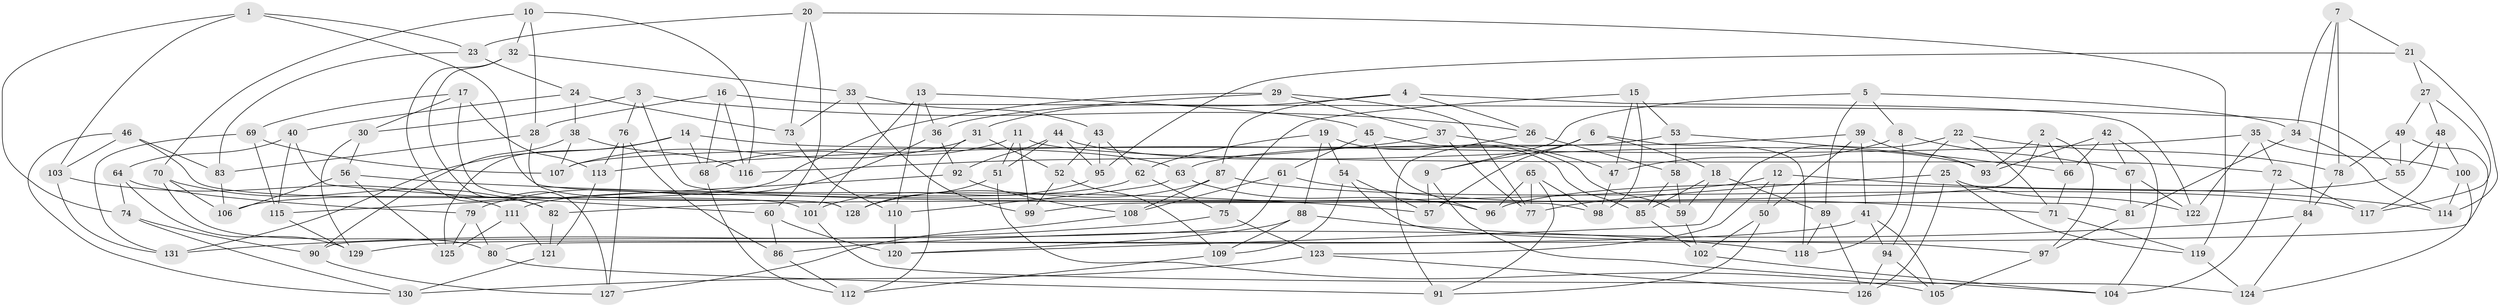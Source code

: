 // coarse degree distribution, {6: 0.42424242424242425, 4: 0.21212121212121213, 5: 0.24242424242424243, 3: 0.045454545454545456, 8: 0.030303030303030304, 7: 0.045454545454545456}
// Generated by graph-tools (version 1.1) at 2025/38/03/04/25 23:38:20]
// undirected, 131 vertices, 262 edges
graph export_dot {
  node [color=gray90,style=filled];
  1;
  2;
  3;
  4;
  5;
  6;
  7;
  8;
  9;
  10;
  11;
  12;
  13;
  14;
  15;
  16;
  17;
  18;
  19;
  20;
  21;
  22;
  23;
  24;
  25;
  26;
  27;
  28;
  29;
  30;
  31;
  32;
  33;
  34;
  35;
  36;
  37;
  38;
  39;
  40;
  41;
  42;
  43;
  44;
  45;
  46;
  47;
  48;
  49;
  50;
  51;
  52;
  53;
  54;
  55;
  56;
  57;
  58;
  59;
  60;
  61;
  62;
  63;
  64;
  65;
  66;
  67;
  68;
  69;
  70;
  71;
  72;
  73;
  74;
  75;
  76;
  77;
  78;
  79;
  80;
  81;
  82;
  83;
  84;
  85;
  86;
  87;
  88;
  89;
  90;
  91;
  92;
  93;
  94;
  95;
  96;
  97;
  98;
  99;
  100;
  101;
  102;
  103;
  104;
  105;
  106;
  107;
  108;
  109;
  110;
  111;
  112;
  113;
  114;
  115;
  116;
  117;
  118;
  119;
  120;
  121;
  122;
  123;
  124;
  125;
  126;
  127;
  128;
  129;
  130;
  131;
  1 -- 81;
  1 -- 23;
  1 -- 74;
  1 -- 103;
  2 -- 93;
  2 -- 66;
  2 -- 97;
  2 -- 99;
  3 -- 98;
  3 -- 30;
  3 -- 26;
  3 -- 76;
  4 -- 31;
  4 -- 26;
  4 -- 122;
  4 -- 87;
  5 -- 8;
  5 -- 34;
  5 -- 89;
  5 -- 9;
  6 -- 18;
  6 -- 118;
  6 -- 9;
  6 -- 57;
  7 -- 34;
  7 -- 21;
  7 -- 78;
  7 -- 84;
  8 -- 47;
  8 -- 67;
  8 -- 118;
  9 -- 57;
  9 -- 104;
  10 -- 28;
  10 -- 70;
  10 -- 116;
  10 -- 32;
  11 -- 99;
  11 -- 51;
  11 -- 68;
  11 -- 72;
  12 -- 50;
  12 -- 123;
  12 -- 82;
  12 -- 114;
  13 -- 36;
  13 -- 45;
  13 -- 101;
  13 -- 110;
  14 -- 125;
  14 -- 63;
  14 -- 68;
  14 -- 131;
  15 -- 53;
  15 -- 75;
  15 -- 47;
  15 -- 98;
  16 -- 116;
  16 -- 28;
  16 -- 68;
  16 -- 55;
  17 -- 30;
  17 -- 128;
  17 -- 113;
  17 -- 69;
  18 -- 85;
  18 -- 89;
  18 -- 59;
  19 -- 85;
  19 -- 88;
  19 -- 54;
  19 -- 62;
  20 -- 60;
  20 -- 23;
  20 -- 119;
  20 -- 73;
  21 -- 27;
  21 -- 114;
  21 -- 95;
  22 -- 71;
  22 -- 78;
  22 -- 120;
  22 -- 94;
  23 -- 83;
  23 -- 24;
  24 -- 40;
  24 -- 73;
  24 -- 38;
  25 -- 126;
  25 -- 122;
  25 -- 77;
  25 -- 119;
  26 -- 58;
  26 -- 91;
  27 -- 49;
  27 -- 48;
  27 -- 117;
  28 -- 83;
  28 -- 128;
  29 -- 37;
  29 -- 106;
  29 -- 36;
  29 -- 77;
  30 -- 56;
  30 -- 129;
  31 -- 52;
  31 -- 107;
  31 -- 112;
  32 -- 127;
  32 -- 82;
  32 -- 33;
  33 -- 43;
  33 -- 73;
  33 -- 99;
  34 -- 81;
  34 -- 114;
  35 -- 100;
  35 -- 113;
  35 -- 122;
  35 -- 72;
  36 -- 92;
  36 -- 79;
  37 -- 116;
  37 -- 47;
  37 -- 77;
  38 -- 90;
  38 -- 116;
  38 -- 107;
  39 -- 50;
  39 -- 93;
  39 -- 63;
  39 -- 41;
  40 -- 60;
  40 -- 115;
  40 -- 64;
  41 -- 129;
  41 -- 94;
  41 -- 105;
  42 -- 67;
  42 -- 93;
  42 -- 104;
  42 -- 66;
  43 -- 62;
  43 -- 95;
  43 -- 52;
  44 -- 92;
  44 -- 95;
  44 -- 93;
  44 -- 51;
  45 -- 96;
  45 -- 61;
  45 -- 59;
  46 -- 101;
  46 -- 83;
  46 -- 130;
  46 -- 103;
  47 -- 98;
  48 -- 117;
  48 -- 55;
  48 -- 100;
  49 -- 80;
  49 -- 55;
  49 -- 78;
  50 -- 102;
  50 -- 91;
  51 -- 105;
  51 -- 128;
  52 -- 99;
  52 -- 109;
  53 -- 107;
  53 -- 66;
  53 -- 58;
  54 -- 109;
  54 -- 97;
  54 -- 57;
  55 -- 96;
  56 -- 125;
  56 -- 106;
  56 -- 57;
  58 -- 59;
  58 -- 85;
  59 -- 102;
  60 -- 120;
  60 -- 86;
  61 -- 90;
  61 -- 108;
  61 -- 71;
  62 -- 75;
  62 -- 111;
  63 -- 110;
  63 -- 96;
  64 -- 129;
  64 -- 74;
  64 -- 79;
  65 -- 96;
  65 -- 91;
  65 -- 98;
  65 -- 77;
  66 -- 71;
  67 -- 81;
  67 -- 122;
  68 -- 112;
  69 -- 131;
  69 -- 107;
  69 -- 115;
  70 -- 82;
  70 -- 106;
  70 -- 80;
  71 -- 119;
  72 -- 117;
  72 -- 104;
  73 -- 110;
  74 -- 90;
  74 -- 130;
  75 -- 123;
  75 -- 131;
  76 -- 113;
  76 -- 86;
  76 -- 127;
  78 -- 84;
  79 -- 80;
  79 -- 125;
  80 -- 91;
  81 -- 97;
  82 -- 121;
  83 -- 106;
  84 -- 124;
  84 -- 86;
  85 -- 102;
  86 -- 112;
  87 -- 128;
  87 -- 117;
  87 -- 108;
  88 -- 109;
  88 -- 120;
  88 -- 118;
  89 -- 118;
  89 -- 126;
  90 -- 127;
  92 -- 108;
  92 -- 115;
  94 -- 105;
  94 -- 126;
  95 -- 101;
  97 -- 105;
  100 -- 124;
  100 -- 114;
  101 -- 124;
  102 -- 104;
  103 -- 111;
  103 -- 131;
  108 -- 127;
  109 -- 112;
  110 -- 120;
  111 -- 121;
  111 -- 125;
  113 -- 121;
  115 -- 129;
  119 -- 124;
  121 -- 130;
  123 -- 130;
  123 -- 126;
}
